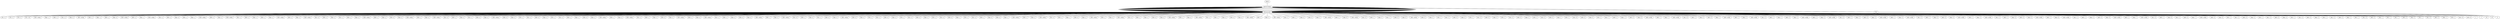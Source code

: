 graph "" {n000 ;
n000 [label="Inicio"] ;
n000 -- n001;
n001 [label="Instrucciones"] ;
n001 -- n003;
n003 [label="Declaracion"] ;
n003 -- n004;
n004 [label="$t1= 5"] ;
n001 -- n003;
n003 [label="Declaracion"] ;
n003 -- n005;
n005 [label="$t2= 5"] ;
n001 -- n003;
n003 [label="Declaracion"] ;
n003 -- n006;
n006 [label="$t3= 5"] ;
n001 -- n002;
n002 [label="Print"] ;
n002 -- n007;
n007 [label="5"] ;
n001 -- n002;
n002 [label="Print"] ;
n002 -- n008;
n008 [label="5"] ;
n001 -- n003;
n003 [label="Declaracion"] ;
n003 -- n009;
n009 [label="$t1= 45"] ;
n001 -- n002;
n002 [label="Print"] ;
n002 -- n0010;
n0010 [label="45"] ;
n001 -- n002;
n002 [label="Print"] ;
n002 -- n0011;
n0011 [label="45"] ;
n001 -- n003;
n003 [label="Declaracion"] ;
n003 -- n0012;
n0012 [label="$s0= array"] ;
n001 -- n003;
n003 [label="Declaracion"] ;
n003 -- n0013;
n0013 [label="$sp= -1"] ;
n001 -- n003;
n003 [label="Declaracion"] ;
n003 -- n0014;
n0014 [label="$a0= 2"] ;
n001 -- n003;
n003 [label="Declaracion"] ;
n003 -- n0015;
n0015 [label="$a1= 3"] ;
n001 -- n003;
n003 [label="Declaracion"] ;
n003 -- n0016;
n0016 [label="$sp= 0"] ;
n001 -- n003;
n003 [label="Declaracion"] ;
n003 -- n0017;
n0017 [label="$s0= array"] ;
n001 -- n003;
n003 [label="Declaracion"] ;
n003 -- n0018;
n0018 [label="$a0= 2"] ;
n001 -- n003;
n003 [label="Declaracion"] ;
n003 -- n0019;
n0019 [label="$sp= -1"] ;
n001 -- n003;
n003 [label="Declaracion"] ;
n003 -- n0020;
n0020 [label="$a0= 1"] ;
n001 -- n003;
n003 [label="Declaracion"] ;
n003 -- n0021;
n0021 [label="$sp= 0"] ;
n001 -- n003;
n003 [label="Declaracion"] ;
n003 -- n0022;
n0022 [label="$s0= array"] ;
n001 -- n003;
n003 [label="Declaracion"] ;
n003 -- n0023;
n0023 [label="$a0= 2"] ;
n001 -- n003;
n003 [label="Declaracion"] ;
n003 -- n0024;
n0024 [label="$sp= 1"] ;
n001 -- n003;
n003 [label="Declaracion"] ;
n003 -- n0025;
n0025 [label="$s0= array"] ;
n001 -- n003;
n003 [label="Declaracion"] ;
n003 -- n0026;
n0026 [label="$a1= 2"] ;
n001 -- n003;
n003 [label="Declaracion"] ;
n003 -- n0027;
n0027 [label="$a0= 2"] ;
n001 -- n003;
n003 [label="Declaracion"] ;
n003 -- n0028;
n0028 [label="$sp= 0"] ;
n001 -- n003;
n003 [label="Declaracion"] ;
n003 -- n0029;
n0029 [label="$a0= 1"] ;
n001 -- n003;
n003 [label="Declaracion"] ;
n003 -- n0030;
n0030 [label="$sp= 1"] ;
n001 -- n003;
n003 [label="Declaracion"] ;
n003 -- n0031;
n0031 [label="$s0= array"] ;
n001 -- n003;
n003 [label="Declaracion"] ;
n003 -- n0032;
n0032 [label="$a0= 2"] ;
n001 -- n003;
n003 [label="Declaracion"] ;
n003 -- n0033;
n0033 [label="$sp= 2"] ;
n001 -- n003;
n003 [label="Declaracion"] ;
n003 -- n0034;
n0034 [label="$s0= array"] ;
n001 -- n003;
n003 [label="Declaracion"] ;
n003 -- n0035;
n0035 [label="$a1= 1"] ;
n001 -- n003;
n003 [label="Declaracion"] ;
n003 -- n0036;
n0036 [label="$a0= 2"] ;
n001 -- n003;
n003 [label="Declaracion"] ;
n003 -- n0037;
n0037 [label="$sp= 1"] ;
n001 -- n003;
n003 [label="Declaracion"] ;
n003 -- n0038;
n0038 [label="$a0= 1"] ;
n001 -- n003;
n003 [label="Declaracion"] ;
n003 -- n0039;
n0039 [label="$sp= 2"] ;
n001 -- n003;
n003 [label="Declaracion"] ;
n003 -- n0040;
n0040 [label="$s0= array"] ;
n001 -- n003;
n003 [label="Declaracion"] ;
n003 -- n0041;
n0041 [label="$a0= 2"] ;
n001 -- n003;
n003 [label="Declaracion"] ;
n003 -- n0042;
n0042 [label="$sp= 3"] ;
n001 -- n003;
n003 [label="Declaracion"] ;
n003 -- n0043;
n0043 [label="$s0= array"] ;
n001 -- n003;
n003 [label="Declaracion"] ;
n003 -- n0044;
n0044 [label="$a1= 0"] ;
n001 -- n003;
n003 [label="Declaracion"] ;
n003 -- n0045;
n0045 [label="$a0= 2"] ;
n001 -- n003;
n003 [label="Declaracion"] ;
n003 -- n0046;
n0046 [label="$sp= 2"] ;
n001 -- n003;
n003 [label="Declaracion"] ;
n003 -- n0047;
n0047 [label="$a1= 1"] ;
n001 -- n003;
n003 [label="Declaracion"] ;
n003 -- n0048;
n0048 [label="$a0= 1"] ;
n001 -- n003;
n003 [label="Declaracion"] ;
n003 -- n0049;
n0049 [label="$sp= 3"] ;
n001 -- n003;
n003 [label="Declaracion"] ;
n003 -- n0050;
n0050 [label="$s0= array"] ;
n001 -- n003;
n003 [label="Declaracion"] ;
n003 -- n0051;
n0051 [label="$a0= 1"] ;
n001 -- n003;
n003 [label="Declaracion"] ;
n003 -- n0052;
n0052 [label="$sp= 2"] ;
n001 -- n003;
n003 [label="Declaracion"] ;
n003 -- n0053;
n0053 [label="$a0= 0"] ;
n001 -- n003;
n003 [label="Declaracion"] ;
n003 -- n0054;
n0054 [label="$sp= 3"] ;
n001 -- n003;
n003 [label="Declaracion"] ;
n003 -- n0055;
n0055 [label="$s0= array"] ;
n001 -- n003;
n003 [label="Declaracion"] ;
n003 -- n0056;
n0056 [label="$a0= 1"] ;
n001 -- n003;
n003 [label="Declaracion"] ;
n003 -- n0057;
n0057 [label="$sp= 4"] ;
n001 -- n003;
n003 [label="Declaracion"] ;
n003 -- n0058;
n0058 [label="$s0= array"] ;
n001 -- n003;
n003 [label="Declaracion"] ;
n003 -- n0059;
n0059 [label="$a1= 0"] ;
n001 -- n003;
n003 [label="Declaracion"] ;
n003 -- n0060;
n0060 [label="$a0= 1"] ;
n001 -- n003;
n003 [label="Declaracion"] ;
n003 -- n0061;
n0061 [label="$sp= 3"] ;
n001 -- n003;
n003 [label="Declaracion"] ;
n003 -- n0062;
n0062 [label="$a1= 1"] ;
n001 -- n003;
n003 [label="Declaracion"] ;
n003 -- n0063;
n0063 [label="$a0= 0"] ;
n001 -- n003;
n003 [label="Declaracion"] ;
n003 -- n0064;
n0064 [label="$sp= 4"] ;
n001 -- n003;
n003 [label="Declaracion"] ;
n003 -- n0065;
n0065 [label="$s0= array"] ;
n001 -- n003;
n003 [label="Declaracion"] ;
n003 -- n0066;
n0066 [label="$a0= 0"] ;
n001 -- n003;
n003 [label="Declaracion"] ;
n003 -- n0067;
n0067 [label="$sp= 3"] ;
n001 -- n003;
n003 [label="Declaracion"] ;
n003 -- n0068;
n0068 [label="$t4= 1"] ;
n001 -- n003;
n003 [label="Declaracion"] ;
n003 -- n0069;
n0069 [label="$a1= 2"] ;
n001 -- n003;
n003 [label="Declaracion"] ;
n003 -- n0070;
n0070 [label="$a0= 0"] ;
n001 -- n003;
n003 [label="Declaracion"] ;
n003 -- n0071;
n0071 [label="$sp= 2"] ;
n001 -- n003;
n003 [label="Declaracion"] ;
n003 -- n0072;
n0072 [label="$t4= 1"] ;
n001 -- n003;
n003 [label="Declaracion"] ;
n003 -- n0073;
n0073 [label="$a1= 3"] ;
n001 -- n003;
n003 [label="Declaracion"] ;
n003 -- n0074;
n0074 [label="$a0= 1"] ;
n001 -- n003;
n003 [label="Declaracion"] ;
n003 -- n0075;
n0075 [label="$sp= 1"] ;
n001 -- n003;
n003 [label="Declaracion"] ;
n003 -- n0076;
n0076 [label="$a0= 0"] ;
n001 -- n003;
n003 [label="Declaracion"] ;
n003 -- n0077;
n0077 [label="$sp= 2"] ;
n001 -- n003;
n003 [label="Declaracion"] ;
n003 -- n0078;
n0078 [label="$s0= array"] ;
n001 -- n003;
n003 [label="Declaracion"] ;
n003 -- n0079;
n0079 [label="$a0= 1"] ;
n001 -- n003;
n003 [label="Declaracion"] ;
n003 -- n0080;
n0080 [label="$sp= 3"] ;
n001 -- n003;
n003 [label="Declaracion"] ;
n003 -- n0081;
n0081 [label="$s0= array"] ;
n001 -- n003;
n003 [label="Declaracion"] ;
n003 -- n0082;
n0082 [label="$a1= 2"] ;
n001 -- n003;
n003 [label="Declaracion"] ;
n003 -- n0083;
n0083 [label="$a0= 1"] ;
n001 -- n003;
n003 [label="Declaracion"] ;
n003 -- n0084;
n0084 [label="$sp= 2"] ;
n001 -- n003;
n003 [label="Declaracion"] ;
n003 -- n0085;
n0085 [label="$a0= 0"] ;
n001 -- n003;
n003 [label="Declaracion"] ;
n003 -- n0086;
n0086 [label="$sp= 3"] ;
n001 -- n003;
n003 [label="Declaracion"] ;
n003 -- n0087;
n0087 [label="$s0= array"] ;
n001 -- n003;
n003 [label="Declaracion"] ;
n003 -- n0088;
n0088 [label="$a0= 1"] ;
n001 -- n003;
n003 [label="Declaracion"] ;
n003 -- n0089;
n0089 [label="$sp= 4"] ;
n001 -- n003;
n003 [label="Declaracion"] ;
n003 -- n0090;
n0090 [label="$s0= array"] ;
n001 -- n003;
n003 [label="Declaracion"] ;
n003 -- n0091;
n0091 [label="$a1= 1"] ;
n001 -- n003;
n003 [label="Declaracion"] ;
n003 -- n0092;
n0092 [label="$a0= 1"] ;
n001 -- n003;
n003 [label="Declaracion"] ;
n003 -- n0093;
n0093 [label="$sp= 3"] ;
n001 -- n003;
n003 [label="Declaracion"] ;
n003 -- n0094;
n0094 [label="$a0= 0"] ;
n001 -- n003;
n003 [label="Declaracion"] ;
n003 -- n0095;
n0095 [label="$sp= 4"] ;
n001 -- n003;
n003 [label="Declaracion"] ;
n003 -- n0096;
n0096 [label="$s0= array"] ;
n001 -- n003;
n003 [label="Declaracion"] ;
n003 -- n0097;
n0097 [label="$a0= 1"] ;
n001 -- n003;
n003 [label="Declaracion"] ;
n003 -- n0098;
n0098 [label="$sp= 5"] ;
n001 -- n003;
n003 [label="Declaracion"] ;
n003 -- n0099;
n0099 [label="$s0= array"] ;
n001 -- n003;
n003 [label="Declaracion"] ;
n003 -- n00100;
n00100 [label="$a1= 0"] ;
n001 -- n003;
n003 [label="Declaracion"] ;
n003 -- n00101;
n00101 [label="$a0= 1"] ;
n001 -- n003;
n003 [label="Declaracion"] ;
n003 -- n00102;
n00102 [label="$sp= 4"] ;
n001 -- n003;
n003 [label="Declaracion"] ;
n003 -- n00103;
n00103 [label="$a1= 1"] ;
n001 -- n003;
n003 [label="Declaracion"] ;
n003 -- n00104;
n00104 [label="$a0= 0"] ;
n001 -- n003;
n003 [label="Declaracion"] ;
n003 -- n00105;
n00105 [label="$sp= 5"] ;
n001 -- n003;
n003 [label="Declaracion"] ;
n003 -- n00106;
n00106 [label="$s0= array"] ;
n001 -- n003;
n003 [label="Declaracion"] ;
n003 -- n00107;
n00107 [label="$a0= 0"] ;
n001 -- n003;
n003 [label="Declaracion"] ;
n003 -- n00108;
n00108 [label="$sp= 4"] ;
n001 -- n003;
n003 [label="Declaracion"] ;
n003 -- n00109;
n00109 [label="$t4= 1"] ;
n001 -- n003;
n003 [label="Declaracion"] ;
n003 -- n00110;
n00110 [label="$a1= 2"] ;
n001 -- n003;
n003 [label="Declaracion"] ;
n003 -- n00111;
n00111 [label="$a0= 0"] ;
n001 -- n003;
n003 [label="Declaracion"] ;
n003 -- n00112;
n00112 [label="$sp= 3"] ;
n001 -- n003;
n003 [label="Declaracion"] ;
n003 -- n00113;
n00113 [label="$t4= 1"] ;
n001 -- n003;
n003 [label="Declaracion"] ;
n003 -- n00114;
n00114 [label="$a1= 3"] ;
n001 -- n003;
n003 [label="Declaracion"] ;
n003 -- n00115;
n00115 [label="$a0= 0"] ;
n001 -- n003;
n003 [label="Declaracion"] ;
n003 -- n00116;
n00116 [label="$sp= 2"] ;
n001 -- n003;
n003 [label="Declaracion"] ;
n003 -- n00117;
n00117 [label="$t4= 1"] ;
n001 -- n003;
n003 [label="Declaracion"] ;
n003 -- n00118;
n00118 [label="$a1= 4"] ;
n001 -- n003;
n003 [label="Declaracion"] ;
n003 -- n00119;
n00119 [label="$a0= 0"] ;
n001 -- n003;
n003 [label="Declaracion"] ;
n003 -- n00120;
n00120 [label="$sp= 1"] ;
n001 -- n003;
n003 [label="Declaracion"] ;
n003 -- n00121;
n00121 [label="$t4= 1"] ;
n001 -- n003;
n003 [label="Declaracion"] ;
n003 -- n00122;
n00122 [label="$a1= 5"] ;
n001 -- n003;
n003 [label="Declaracion"] ;
n003 -- n00123;
n00123 [label="$a0= 1"] ;
n001 -- n003;
n003 [label="Declaracion"] ;
n003 -- n00124;
n00124 [label="$sp= 0"] ;
n001 -- n003;
n003 [label="Declaracion"] ;
n003 -- n00125;
n00125 [label="$a0= 0"] ;
n001 -- n003;
n003 [label="Declaracion"] ;
n003 -- n00126;
n00126 [label="$sp= 1"] ;
n001 -- n003;
n003 [label="Declaracion"] ;
n003 -- n00127;
n00127 [label="$s0= array"] ;
n001 -- n003;
n003 [label="Declaracion"] ;
n003 -- n00128;
n00128 [label="$a0= 1"] ;
n001 -- n003;
n003 [label="Declaracion"] ;
n003 -- n00129;
n00129 [label="$sp= 2"] ;
n001 -- n003;
n003 [label="Declaracion"] ;
n003 -- n00130;
n00130 [label="$s0= array"] ;
n001 -- n003;
n003 [label="Declaracion"] ;
n003 -- n00131;
n00131 [label="$a1= 4"] ;
n001 -- n003;
n003 [label="Declaracion"] ;
n003 -- n00132;
n00132 [label="$a0= 1"] ;
n001 -- n003;
n003 [label="Declaracion"] ;
n003 -- n00133;
n00133 [label="$sp= 1"] ;
n001 -- n003;
n003 [label="Declaracion"] ;
n003 -- n00134;
n00134 [label="$a0= 0"] ;
n001 -- n003;
n003 [label="Declaracion"] ;
n003 -- n00135;
n00135 [label="$sp= 2"] ;
n001 -- n003;
n003 [label="Declaracion"] ;
n003 -- n00136;
n00136 [label="$s0= array"] ;
n001 -- n003;
n003 [label="Declaracion"] ;
n003 -- n00137;
n00137 [label="$a0= 1"] ;
n001 -- n003;
n003 [label="Declaracion"] ;
n003 -- n00138;
n00138 [label="$sp= 3"] ;
n001 -- n003;
n003 [label="Declaracion"] ;
n003 -- n00139;
n00139 [label="$s0= array"] ;
n001 -- n003;
n003 [label="Declaracion"] ;
n003 -- n00140;
n00140 [label="$a1= 3"] ;
n001 -- n003;
n003 [label="Declaracion"] ;
n003 -- n00141;
n00141 [label="$a0= 1"] ;
n001 -- n003;
n003 [label="Declaracion"] ;
n003 -- n00142;
n00142 [label="$sp= 2"] ;
n001 -- n003;
n003 [label="Declaracion"] ;
n003 -- n00143;
n00143 [label="$a0= 0"] ;
n001 -- n003;
n003 [label="Declaracion"] ;
n003 -- n00144;
n00144 [label="$sp= 3"] ;
n001 -- n003;
n003 [label="Declaracion"] ;
n003 -- n00145;
n00145 [label="$s0= array"] ;
n001 -- n003;
n003 [label="Declaracion"] ;
n003 -- n00146;
n00146 [label="$a0= 1"] ;
n001 -- n003;
n003 [label="Declaracion"] ;
n003 -- n00147;
n00147 [label="$sp= 4"] ;
n001 -- n003;
n003 [label="Declaracion"] ;
n003 -- n00148;
n00148 [label="$s0= array"] ;
n001 -- n003;
n003 [label="Declaracion"] ;
n003 -- n00149;
n00149 [label="$a1= 2"] ;
n001 -- n003;
n003 [label="Declaracion"] ;
n003 -- n00150;
n00150 [label="$a0= 1"] ;
n001 -- n003;
n003 [label="Declaracion"] ;
n003 -- n00151;
n00151 [label="$sp= 3"] ;
n001 -- n003;
n003 [label="Declaracion"] ;
n003 -- n00152;
n00152 [label="$a0= 0"] ;
n001 -- n003;
n003 [label="Declaracion"] ;
n003 -- n00153;
n00153 [label="$sp= 4"] ;
n001 -- n003;
n003 [label="Declaracion"] ;
n003 -- n00154;
n00154 [label="$s0= array"] ;
n001 -- n003;
n003 [label="Declaracion"] ;
n003 -- n00155;
n00155 [label="$a0= 1"] ;
n001 -- n003;
n003 [label="Declaracion"] ;
n003 -- n00156;
n00156 [label="$sp= 5"] ;
n001 -- n003;
n003 [label="Declaracion"] ;
n003 -- n00157;
n00157 [label="$s0= array"] ;
n001 -- n003;
n003 [label="Declaracion"] ;
n003 -- n00158;
n00158 [label="$a1= 1"] ;
n001 -- n003;
n003 [label="Declaracion"] ;
n003 -- n00159;
n00159 [label="$a0= 1"] ;
n001 -- n003;
n003 [label="Declaracion"] ;
n003 -- n00160;
n00160 [label="$sp= 4"] ;
n001 -- n003;
n003 [label="Declaracion"] ;
n003 -- n00161;
n00161 [label="$a0= 0"] ;
n001 -- n003;
n003 [label="Declaracion"] ;
n003 -- n00162;
n00162 [label="$sp= 5"] ;
n001 -- n003;
n003 [label="Declaracion"] ;
n003 -- n00163;
n00163 [label="$s0= array"] ;
n001 -- n003;
n003 [label="Declaracion"] ;
n003 -- n00164;
n00164 [label="$a0= 1"] ;
n001 -- n003;
n003 [label="Declaracion"] ;
n003 -- n00165;
n00165 [label="$sp= 6"] ;
n001 -- n003;
n003 [label="Declaracion"] ;
n003 -- n00166;
n00166 [label="$s0= array"] ;
n001 -- n003;
n003 [label="Declaracion"] ;
n003 -- n00167;
n00167 [label="$a1= 0"] ;
n001 -- n003;
n003 [label="Declaracion"] ;
n003 -- n00168;
n00168 [label="$a0= 1"] ;
n001 -- n003;
n003 [label="Declaracion"] ;
n003 -- n00169;
n00169 [label="$sp= 5"] ;
n001 -- n003;
n003 [label="Declaracion"] ;
n003 -- n00170;
n00170 [label="$a1= 1"] ;
n001 -- n003;
n003 [label="Declaracion"] ;
n003 -- n00171;
n00171 [label="$a0= 0"] ;
n001 -- n003;
n003 [label="Declaracion"] ;
n003 -- n00172;
n00172 [label="$sp= 6"] ;
n001 -- n003;
n003 [label="Declaracion"] ;
n003 -- n00173;
n00173 [label="$s0= array"] ;
n001 -- n003;
n003 [label="Declaracion"] ;
n003 -- n00174;
n00174 [label="$a0= 0"] ;
n001 -- n003;
n003 [label="Declaracion"] ;
n003 -- n00175;
n00175 [label="$sp= 5"] ;
n001 -- n003;
n003 [label="Declaracion"] ;
n003 -- n00176;
n00176 [label="$t4= 1"] ;
n001 -- n003;
n003 [label="Declaracion"] ;
n003 -- n00177;
n00177 [label="$a1= 2"] ;
n001 -- n003;
n003 [label="Declaracion"] ;
n003 -- n00178;
n00178 [label="$a0= 0"] ;
n001 -- n003;
n003 [label="Declaracion"] ;
n003 -- n00179;
n00179 [label="$sp= 4"] ;
n001 -- n003;
n003 [label="Declaracion"] ;
n003 -- n00180;
n00180 [label="$t4= 1"] ;
n001 -- n003;
n003 [label="Declaracion"] ;
n003 -- n00181;
n00181 [label="$a1= 3"] ;
n001 -- n003;
n003 [label="Declaracion"] ;
n003 -- n00182;
n00182 [label="$a0= 0"] ;
n001 -- n003;
n003 [label="Declaracion"] ;
n003 -- n00183;
n00183 [label="$sp= 3"] ;
n001 -- n003;
n003 [label="Declaracion"] ;
n003 -- n00184;
n00184 [label="$t4= 1"] ;
n001 -- n003;
n003 [label="Declaracion"] ;
n003 -- n00185;
n00185 [label="$a1= 4"] ;
n001 -- n003;
n003 [label="Declaracion"] ;
n003 -- n00186;
n00186 [label="$a0= 0"] ;
n001 -- n003;
n003 [label="Declaracion"] ;
n003 -- n00187;
n00187 [label="$sp= 2"] ;
n001 -- n003;
n003 [label="Declaracion"] ;
n003 -- n00188;
n00188 [label="$t4= 1"] ;
n001 -- n003;
n003 [label="Declaracion"] ;
n003 -- n00189;
n00189 [label="$a1= 5"] ;
n001 -- n003;
n003 [label="Declaracion"] ;
n003 -- n00190;
n00190 [label="$a0= 0"] ;
n001 -- n003;
n003 [label="Declaracion"] ;
n003 -- n00191;
n00191 [label="$sp= 1"] ;
n001 -- n003;
n003 [label="Declaracion"] ;
n003 -- n00192;
n00192 [label="$t4= 1"] ;
n001 -- n003;
n003 [label="Declaracion"] ;
n003 -- n00193;
n00193 [label="$a1= 6"] ;
n001 -- n003;
n003 [label="Declaracion"] ;
n003 -- n00194;
n00194 [label="$a0= 0"] ;
n001 -- n003;
n003 [label="Declaracion"] ;
n003 -- n00195;
n00195 [label="$sp= 0"] ;
n001 -- n003;
n003 [label="Declaracion"] ;
n003 -- n00196;
n00196 [label="$t4= 1"] ;
n001 -- n003;
n003 [label="Declaracion"] ;
n003 -- n00197;
n00197 [label="$a1= 7"] ;
n001 -- n003;
n003 [label="Declaracion"] ;
n003 -- n00198;
n00198 [label="$a0= 1"] ;
n001 -- n003;
n003 [label="Declaracion"] ;
n003 -- n00199;
n00199 [label="$sp= -1"] ;
n001 -- n003;
n003 [label="Declaracion"] ;
n003 -- n00200;
n00200 [label="$a0= 0"] ;
n001 -- n003;
n003 [label="Declaracion"] ;
n003 -- n00201;
n00201 [label="$sp= 0"] ;
n001 -- n003;
n003 [label="Declaracion"] ;
n003 -- n00202;
n00202 [label="$s0= array"] ;
n001 -- n003;
n003 [label="Declaracion"] ;
n003 -- n00203;
n00203 [label="$a0= 1"] ;
n001 -- n003;
n003 [label="Declaracion"] ;
n003 -- n00204;
n00204 [label="$sp= 1"] ;
n001 -- n003;
n003 [label="Declaracion"] ;
n003 -- n00205;
n00205 [label="$s0= array"] ;
n001 -- n003;
n003 [label="Declaracion"] ;
n003 -- n00206;
n00206 [label="$a1= 6"] ;
n001 -- n003;
n003 [label="Declaracion"] ;
n003 -- n00207;
n00207 [label="$a0= 1"] ;
n001 -- n003;
n003 [label="Declaracion"] ;
n003 -- n00208;
n00208 [label="$sp= 0"] ;
n001 -- n003;
n003 [label="Declaracion"] ;
n003 -- n00209;
n00209 [label="$a0= 0"] ;
n001 -- n003;
n003 [label="Declaracion"] ;
n003 -- n00210;
n00210 [label="$sp= 1"] ;
n001 -- n003;
n003 [label="Declaracion"] ;
n003 -- n00211;
n00211 [label="$s0= array"] ;
n001 -- n003;
n003 [label="Declaracion"] ;
n003 -- n00212;
n00212 [label="$a0= 1"] ;
n001 -- n003;
n003 [label="Declaracion"] ;
n003 -- n00213;
n00213 [label="$sp= 2"] ;
n001 -- n003;
n003 [label="Declaracion"] ;
n003 -- n00214;
n00214 [label="$s0= array"] ;
n001 -- n003;
n003 [label="Declaracion"] ;
n003 -- n00215;
n00215 [label="$a1= 5"] ;
n001 -- n003;
n003 [label="Declaracion"] ;
n003 -- n00216;
n00216 [label="$a0= 1"] ;
n001 -- n003;
n003 [label="Declaracion"] ;
n003 -- n00217;
n00217 [label="$sp= 1"] ;
n001 -- n003;
n003 [label="Declaracion"] ;
n003 -- n00218;
n00218 [label="$a0= 0"] ;
n001 -- n003;
n003 [label="Declaracion"] ;
n003 -- n00219;
n00219 [label="$sp= 2"] ;
n001 -- n003;
n003 [label="Declaracion"] ;
n003 -- n00220;
n00220 [label="$s0= array"] ;
n001 -- n003;
n003 [label="Declaracion"] ;
n003 -- n00221;
n00221 [label="$a0= 1"] ;
n001 -- n003;
n003 [label="Declaracion"] ;
n003 -- n00222;
n00222 [label="$sp= 3"] ;
n001 -- n003;
n003 [label="Declaracion"] ;
n003 -- n00223;
n00223 [label="$s0= array"] ;
n001 -- n003;
n003 [label="Declaracion"] ;
n003 -- n00224;
n00224 [label="$a1= 4"] ;
n001 -- n003;
n003 [label="Declaracion"] ;
n003 -- n00225;
n00225 [label="$a0= 1"] ;
n001 -- n003;
n003 [label="Declaracion"] ;
n003 -- n00226;
n00226 [label="$sp= 2"] ;
n001 -- n003;
n003 [label="Declaracion"] ;
n003 -- n00227;
n00227 [label="$a0= 0"] ;
n001 -- n003;
n003 [label="Declaracion"] ;
n003 -- n00228;
n00228 [label="$sp= 3"] ;
n001 -- n003;
n003 [label="Declaracion"] ;
n003 -- n00229;
n00229 [label="$s0= array"] ;
n001 -- n003;
n003 [label="Declaracion"] ;
n003 -- n00230;
n00230 [label="$a0= 1"] ;
n001 -- n003;
n003 [label="Declaracion"] ;
n003 -- n00231;
n00231 [label="$sp= 4"] ;
n001 -- n003;
n003 [label="Declaracion"] ;
n003 -- n00232;
n00232 [label="$s0= array"] ;
n001 -- n003;
n003 [label="Declaracion"] ;
n003 -- n00233;
n00233 [label="$a1= 3"] ;
n001 -- n003;
n003 [label="Declaracion"] ;
n003 -- n00234;
n00234 [label="$a0= 1"] ;
n001 -- n003;
n003 [label="Declaracion"] ;
n003 -- n00235;
n00235 [label="$sp= 3"] ;
n001 -- n003;
n003 [label="Declaracion"] ;
n003 -- n00236;
n00236 [label="$a0= 0"] ;
n001 -- n003;
n003 [label="Declaracion"] ;
n003 -- n00237;
n00237 [label="$sp= 4"] ;
n001 -- n003;
n003 [label="Declaracion"] ;
n003 -- n00238;
n00238 [label="$s0= array"] ;
n001 -- n003;
n003 [label="Declaracion"] ;
n003 -- n00239;
n00239 [label="$a0= 1"] ;
n001 -- n003;
n003 [label="Declaracion"] ;
n003 -- n00240;
n00240 [label="$sp= 5"] ;
n001 -- n003;
n003 [label="Declaracion"] ;
n003 -- n00241;
n00241 [label="$s0= array"] ;
n001 -- n003;
n003 [label="Declaracion"] ;
n003 -- n00242;
n00242 [label="$a1= 2"] ;
n001 -- n003;
n003 [label="Declaracion"] ;
n003 -- n00243;
n00243 [label="$a0= 1"] ;
n001 -- n003;
n003 [label="Declaracion"] ;
n003 -- n00244;
n00244 [label="$sp= 4"] ;
n001 -- n003;
n003 [label="Declaracion"] ;
n003 -- n00245;
n00245 [label="$a0= 0"] ;
n001 -- n003;
n003 [label="Declaracion"] ;
n003 -- n00246;
n00246 [label="$sp= 5"] ;
n001 -- n003;
n003 [label="Declaracion"] ;
n003 -- n00247;
n00247 [label="$s0= array"] ;
n001 -- n003;
n003 [label="Declaracion"] ;
n003 -- n00248;
n00248 [label="$a0= 1"] ;
n001 -- n003;
n003 [label="Declaracion"] ;
n003 -- n00249;
n00249 [label="$sp= 6"] ;
n001 -- n003;
n003 [label="Declaracion"] ;
n003 -- n00250;
n00250 [label="$s0= array"] ;
n001 -- n003;
n003 [label="Declaracion"] ;
n003 -- n00251;
n00251 [label="$a1= 1"] ;
n001 -- n003;
n003 [label="Declaracion"] ;
n003 -- n00252;
n00252 [label="$a0= 1"] ;
n001 -- n003;
n003 [label="Declaracion"] ;
n003 -- n00253;
n00253 [label="$sp= 5"] ;
n001 -- n003;
n003 [label="Declaracion"] ;
n003 -- n00254;
n00254 [label="$a0= 0"] ;
n001 -- n003;
n003 [label="Declaracion"] ;
n003 -- n00255;
n00255 [label="$sp= 6"] ;
n001 -- n003;
n003 [label="Declaracion"] ;
n003 -- n00256;
n00256 [label="$s0= array"] ;
n001 -- n003;
n003 [label="Declaracion"] ;
n003 -- n00257;
n00257 [label="$a0= 1"] ;
n001 -- n003;
n003 [label="Declaracion"] ;
n003 -- n00258;
n00258 [label="$sp= 7"] ;
n001 -- n003;
n003 [label="Declaracion"] ;
n003 -- n00259;
n00259 [label="$s0= array"] ;
n001 -- n003;
n003 [label="Declaracion"] ;
n003 -- n00260;
n00260 [label="$a1= 0"] ;
n001 -- n003;
n003 [label="Declaracion"] ;
n003 -- n00261;
n00261 [label="$a0= 1"] ;
n001 -- n003;
n003 [label="Declaracion"] ;
n003 -- n00262;
n00262 [label="$sp= 6"] ;
n001 -- n003;
n003 [label="Declaracion"] ;
n003 -- n00263;
n00263 [label="$a1= 1"] ;
n001 -- n003;
n003 [label="Declaracion"] ;
n003 -- n00264;
n00264 [label="$a0= 0"] ;
n001 -- n003;
n003 [label="Declaracion"] ;
n003 -- n00265;
n00265 [label="$sp= 7"] ;
n001 -- n003;
n003 [label="Declaracion"] ;
n003 -- n00266;
n00266 [label="$s0= array"] ;
n001 -- n003;
n003 [label="Declaracion"] ;
n003 -- n00267;
n00267 [label="$a0= 0"] ;
n001 -- n003;
n003 [label="Declaracion"] ;
n003 -- n00268;
n00268 [label="$sp= 6"] ;
n001 -- n003;
n003 [label="Declaracion"] ;
n003 -- n00269;
n00269 [label="$t4= 1"] ;
n001 -- n003;
n003 [label="Declaracion"] ;
n003 -- n00270;
n00270 [label="$a1= 2"] ;
n001 -- n003;
n003 [label="Declaracion"] ;
n003 -- n00271;
n00271 [label="$a0= 0"] ;
n001 -- n003;
n003 [label="Declaracion"] ;
n003 -- n00272;
n00272 [label="$sp= 5"] ;
n001 -- n003;
n003 [label="Declaracion"] ;
n003 -- n00273;
n00273 [label="$t4= 1"] ;
n001 -- n003;
n003 [label="Declaracion"] ;
n003 -- n00274;
n00274 [label="$a1= 3"] ;
n001 -- n003;
n003 [label="Declaracion"] ;
n003 -- n00275;
n00275 [label="$a0= 0"] ;
n001 -- n003;
n003 [label="Declaracion"] ;
n003 -- n00276;
n00276 [label="$sp= 4"] ;
n001 -- n003;
n003 [label="Declaracion"] ;
n003 -- n00277;
n00277 [label="$t4= 1"] ;
n001 -- n003;
n003 [label="Declaracion"] ;
n003 -- n00278;
n00278 [label="$a1= 4"] ;
n001 -- n003;
n003 [label="Declaracion"] ;
n003 -- n00279;
n00279 [label="$a0= 0"] ;
n001 -- n003;
n003 [label="Declaracion"] ;
n003 -- n00280;
n00280 [label="$sp= 3"] ;
n001 -- n003;
n003 [label="Declaracion"] ;
n003 -- n00281;
n00281 [label="$t4= 1"] ;
n001 -- n003;
n003 [label="Declaracion"] ;
n003 -- n00282;
n00282 [label="$a1= 5"] ;
n001 -- n003;
n003 [label="Declaracion"] ;
n003 -- n00283;
n00283 [label="$a0= 0"] ;
n001 -- n003;
n003 [label="Declaracion"] ;
n003 -- n00284;
n00284 [label="$sp= 2"] ;
n001 -- n003;
n003 [label="Declaracion"] ;
n003 -- n00285;
n00285 [label="$t4= 1"] ;
n001 -- n003;
n003 [label="Declaracion"] ;
n003 -- n00286;
n00286 [label="$a1= 6"] ;
n001 -- n003;
n003 [label="Declaracion"] ;
n003 -- n00287;
n00287 [label="$a0= 0"] ;
n001 -- n003;
n003 [label="Declaracion"] ;
n003 -- n00288;
n00288 [label="$sp= 1"] ;
n001 -- n003;
n003 [label="Declaracion"] ;
n003 -- n00289;
n00289 [label="$t4= 1"] ;
n001 -- n003;
n003 [label="Declaracion"] ;
n003 -- n00290;
n00290 [label="$a1= 7"] ;
n001 -- n003;
n003 [label="Declaracion"] ;
n003 -- n00291;
n00291 [label="$a0= 0"] ;
n001 -- n003;
n003 [label="Declaracion"] ;
n003 -- n00292;
n00292 [label="$sp= 0"] ;
n001 -- n003;
n003 [label="Declaracion"] ;
n003 -- n00293;
n00293 [label="$t4= 1"] ;
n001 -- n003;
n003 [label="Declaracion"] ;
n003 -- n00294;
n00294 [label="$a1= 8"] ;
n001 -- n003;
n003 [label="Declaracion"] ;
n003 -- n00295;
n00295 [label="$a0= 0"] ;
n001 -- n003;
n003 [label="Declaracion"] ;
n003 -- n00296;
n00296 [label="$sp= -1"] ;
n001 -- n003;
n003 [label="Declaracion"] ;
n003 -- n00297;
n00297 [label="$t4= 1"] ;
n001 -- n003;
n003 [label="Declaracion"] ;
n003 -- n00298;
n00298 [label="$a1= 9"] ;
n001 -- n003;
n003 [label="Declaracion"] ;
n003 -- n00299;
n00299 [label="$v0= 9"] ;
n001 -- n002;
n002 [label="Print"] ;
n002 -- n00300;
n00300 [label="9"] ;
}